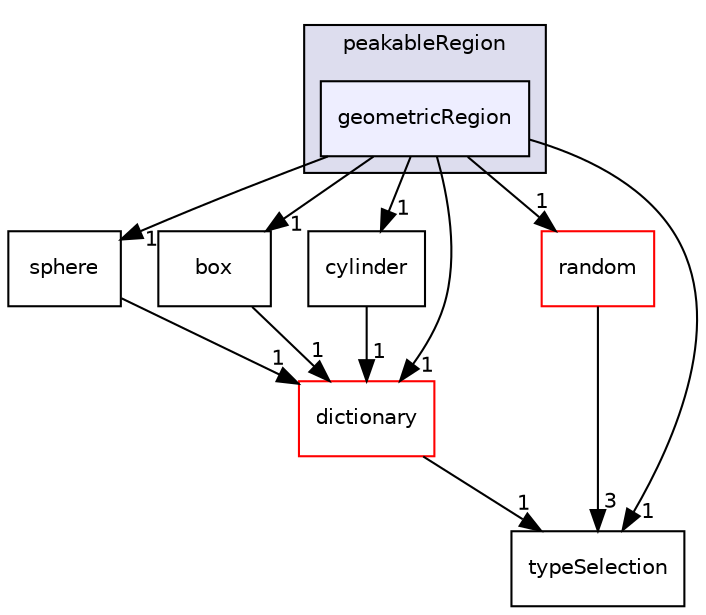 digraph "src/phasicFlow/structuredData/peakableRegion/geometricRegion" {
  compound=true
  node [ fontsize="10", fontname="Helvetica"];
  edge [ labelfontsize="10", labelfontname="Helvetica"];
  subgraph clusterdir_4f9e597021b90228ccac48345da86dec {
    graph [ bgcolor="#ddddee", pencolor="black", label="peakableRegion" fontname="Helvetica", fontsize="10", URL="dir_4f9e597021b90228ccac48345da86dec.html"]
  dir_93977471f265239c2a33a55f893094fa [shape=box, label="geometricRegion", style="filled", fillcolor="#eeeeff", pencolor="black", URL="dir_93977471f265239c2a33a55f893094fa.html"];
  }
  dir_3c122f757ce481da214d5e212823922a [shape=box label="sphere" URL="dir_3c122f757ce481da214d5e212823922a.html"];
  dir_e8a9bd8d4c80a50a4f7c200c882d5c23 [shape=box label="box" URL="dir_e8a9bd8d4c80a50a4f7c200c882d5c23.html"];
  dir_2239fa6412e9b0224779ec16b2644e86 [shape=box label="cylinder" URL="dir_2239fa6412e9b0224779ec16b2644e86.html"];
  dir_956f0a97b7f785e1c0171e740f1da120 [shape=box label="random" fillcolor="white" style="filled" color="red" URL="dir_956f0a97b7f785e1c0171e740f1da120.html"];
  dir_4419dd78bee2bde1362d842a02bd0463 [shape=box label="typeSelection" URL="dir_4419dd78bee2bde1362d842a02bd0463.html"];
  dir_1220c712ed5f98fd84ba71b4848374db [shape=box label="dictionary" fillcolor="white" style="filled" color="red" URL="dir_1220c712ed5f98fd84ba71b4848374db.html"];
  dir_93977471f265239c2a33a55f893094fa->dir_3c122f757ce481da214d5e212823922a [headlabel="1", labeldistance=1.5 headhref="dir_000153_000171.html"];
  dir_93977471f265239c2a33a55f893094fa->dir_e8a9bd8d4c80a50a4f7c200c882d5c23 [headlabel="1", labeldistance=1.5 headhref="dir_000153_000146.html"];
  dir_93977471f265239c2a33a55f893094fa->dir_2239fa6412e9b0224779ec16b2644e86 [headlabel="1", labeldistance=1.5 headhref="dir_000153_000147.html"];
  dir_93977471f265239c2a33a55f893094fa->dir_956f0a97b7f785e1c0171e740f1da120 [headlabel="1", labeldistance=1.5 headhref="dir_000153_000120.html"];
  dir_93977471f265239c2a33a55f893094fa->dir_4419dd78bee2bde1362d842a02bd0463 [headlabel="1", labeldistance=1.5 headhref="dir_000153_000179.html"];
  dir_93977471f265239c2a33a55f893094fa->dir_1220c712ed5f98fd84ba71b4848374db [headlabel="1", labeldistance=1.5 headhref="dir_000153_000112.html"];
  dir_3c122f757ce481da214d5e212823922a->dir_1220c712ed5f98fd84ba71b4848374db [headlabel="1", labeldistance=1.5 headhref="dir_000171_000112.html"];
  dir_e8a9bd8d4c80a50a4f7c200c882d5c23->dir_1220c712ed5f98fd84ba71b4848374db [headlabel="1", labeldistance=1.5 headhref="dir_000146_000112.html"];
  dir_2239fa6412e9b0224779ec16b2644e86->dir_1220c712ed5f98fd84ba71b4848374db [headlabel="1", labeldistance=1.5 headhref="dir_000147_000112.html"];
  dir_956f0a97b7f785e1c0171e740f1da120->dir_4419dd78bee2bde1362d842a02bd0463 [headlabel="3", labeldistance=1.5 headhref="dir_000120_000179.html"];
  dir_1220c712ed5f98fd84ba71b4848374db->dir_4419dd78bee2bde1362d842a02bd0463 [headlabel="1", labeldistance=1.5 headhref="dir_000112_000179.html"];
}
